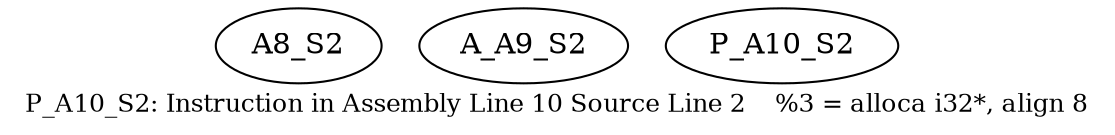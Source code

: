 digraph{
	node [ ]
	edge [ ]
	A8_S2 [ ]
	A_A9_S2 [ ]
	P_A10_S2 [ ]
	label = "P_A10_S2: Instruction in Assembly Line 10 Source Line 2	%3 = alloca i32*, align 8"	fontsize = "12"
}